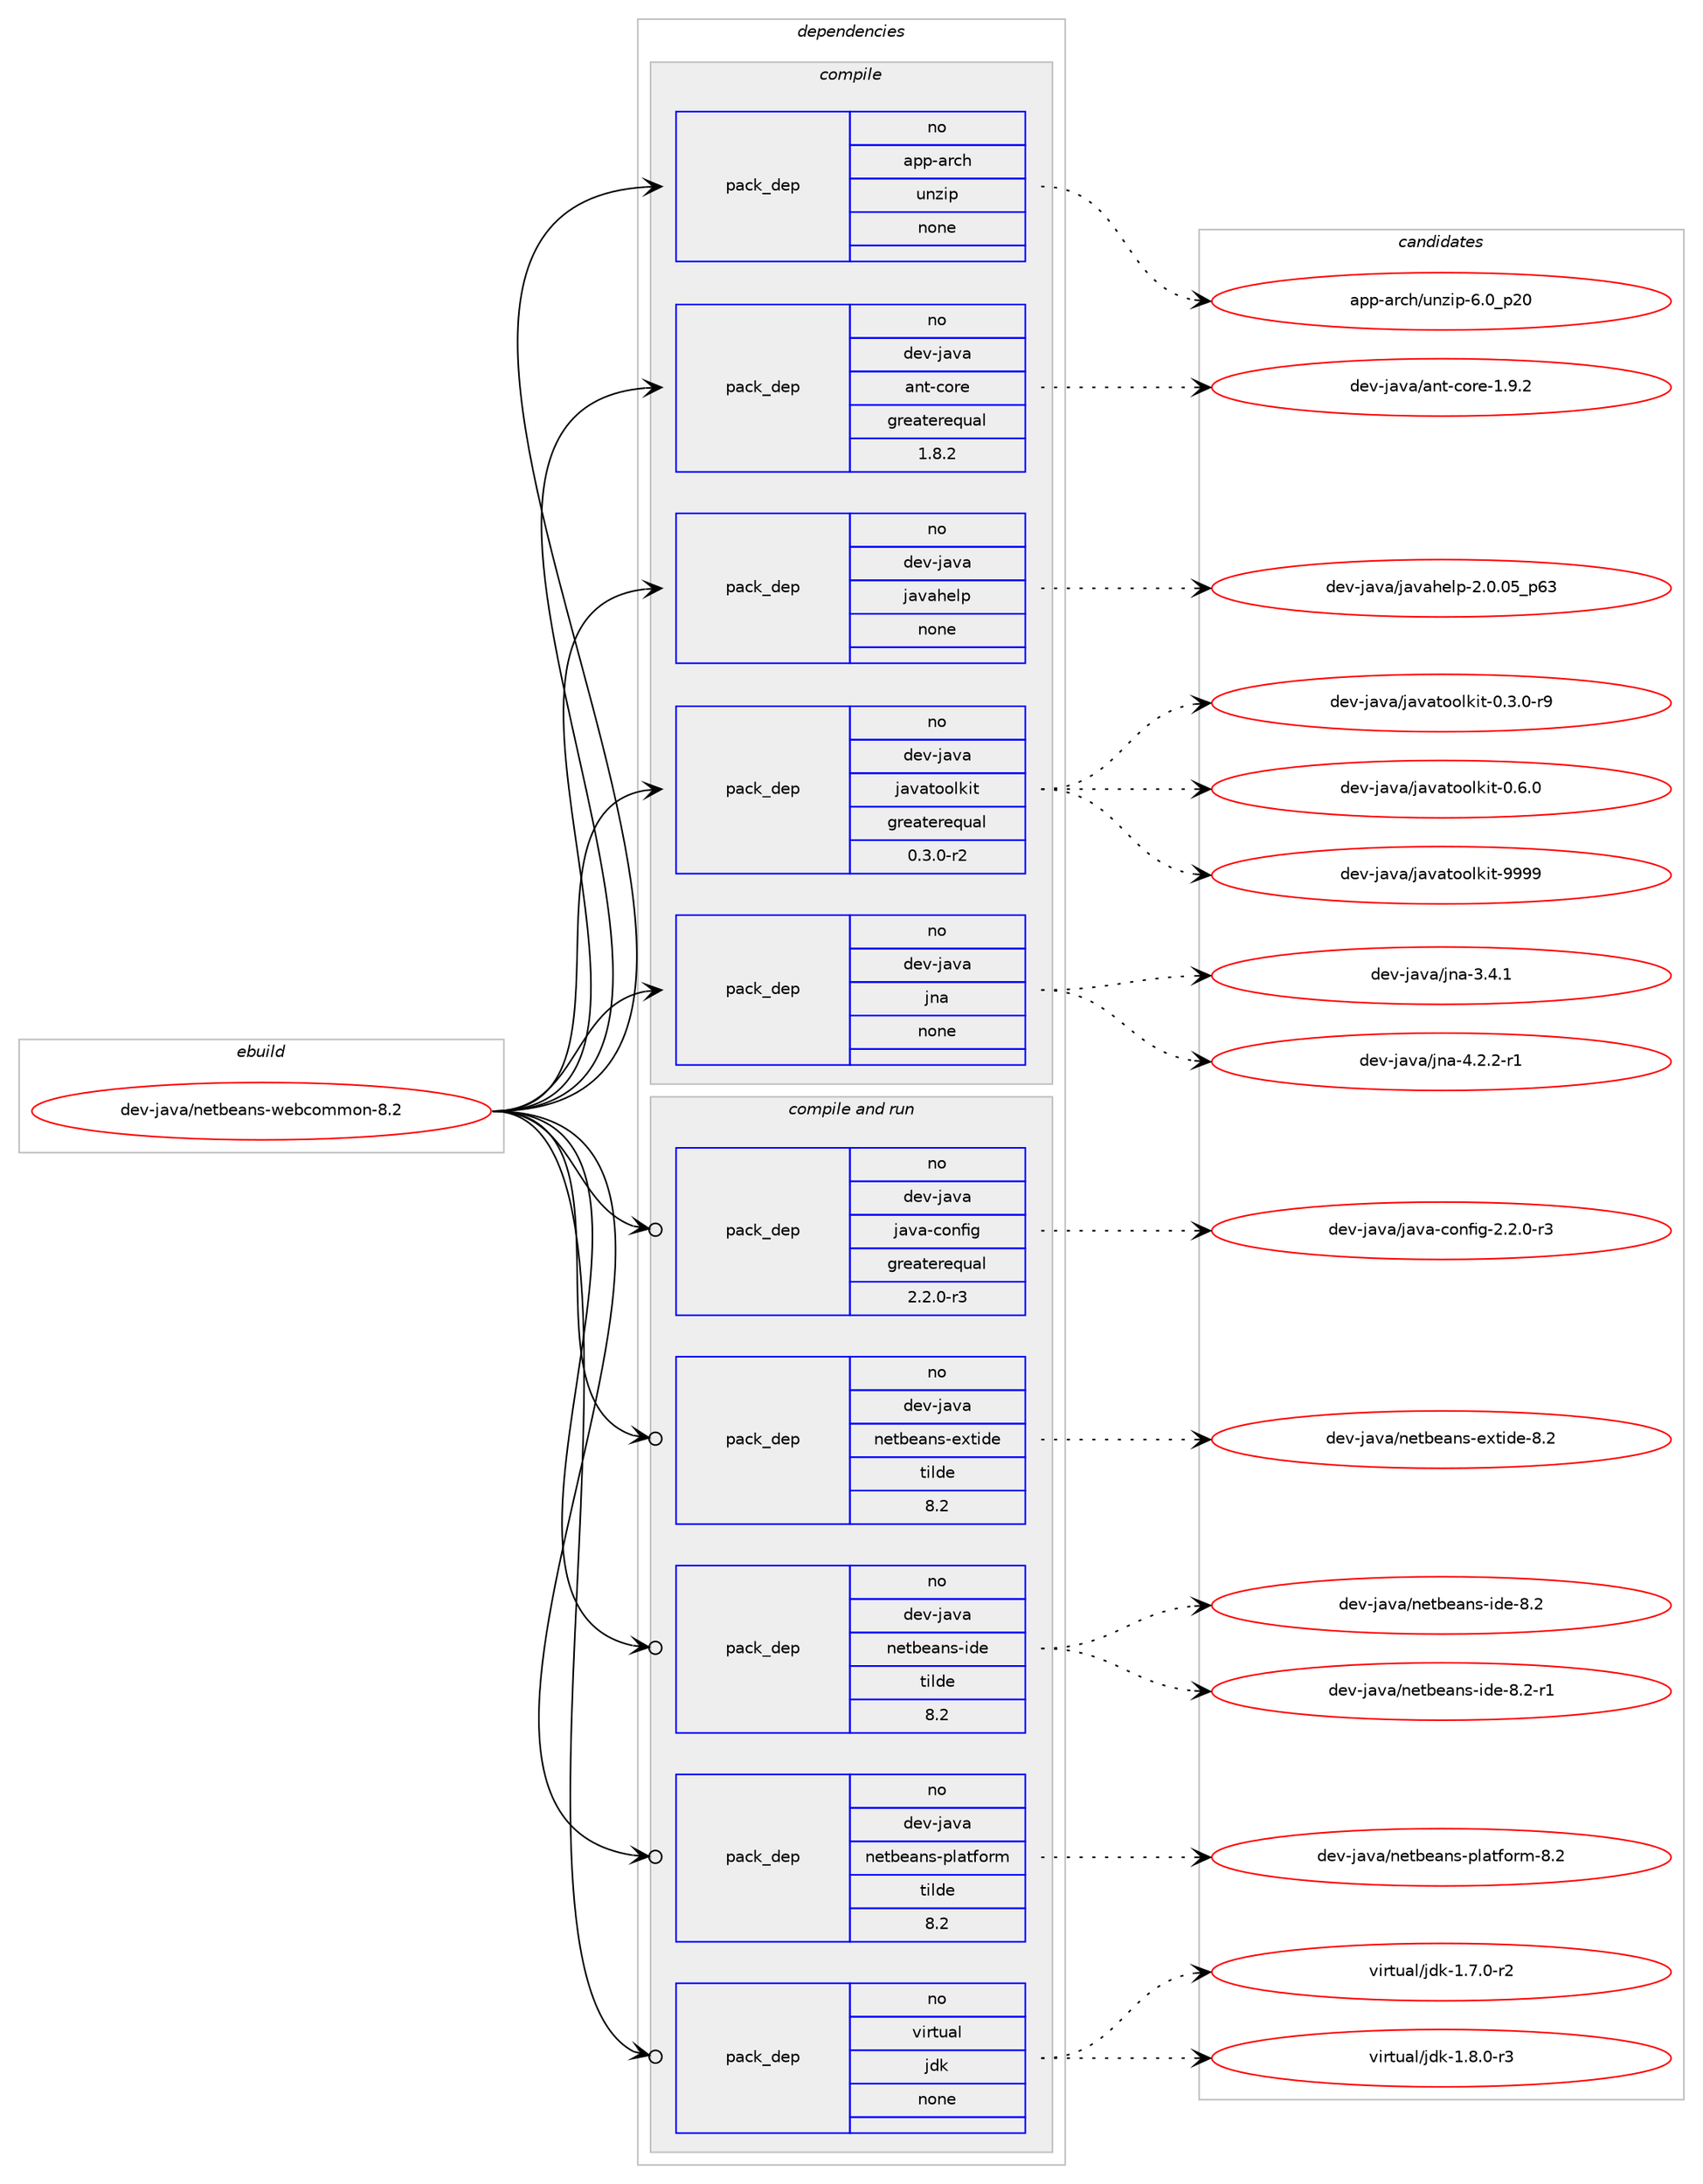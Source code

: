 digraph prolog {

# *************
# Graph options
# *************

newrank=true;
concentrate=true;
compound=true;
graph [rankdir=LR,fontname=Helvetica,fontsize=10,ranksep=1.5];#, ranksep=2.5, nodesep=0.2];
edge  [arrowhead=vee];
node  [fontname=Helvetica,fontsize=10];

# **********
# The ebuild
# **********

subgraph cluster_leftcol {
color=gray;
rank=same;
label=<<i>ebuild</i>>;
id [label="dev-java/netbeans-webcommon-8.2", color=red, width=4, href="../dev-java/netbeans-webcommon-8.2.svg"];
}

# ****************
# The dependencies
# ****************

subgraph cluster_midcol {
color=gray;
label=<<i>dependencies</i>>;
subgraph cluster_compile {
fillcolor="#eeeeee";
style=filled;
label=<<i>compile</i>>;
subgraph pack78370 {
dependency103804 [label=<<TABLE BORDER="0" CELLBORDER="1" CELLSPACING="0" CELLPADDING="4" WIDTH="220"><TR><TD ROWSPAN="6" CELLPADDING="30">pack_dep</TD></TR><TR><TD WIDTH="110">no</TD></TR><TR><TD>app-arch</TD></TR><TR><TD>unzip</TD></TR><TR><TD>none</TD></TR><TR><TD></TD></TR></TABLE>>, shape=none, color=blue];
}
id:e -> dependency103804:w [weight=20,style="solid",arrowhead="vee"];
subgraph pack78371 {
dependency103805 [label=<<TABLE BORDER="0" CELLBORDER="1" CELLSPACING="0" CELLPADDING="4" WIDTH="220"><TR><TD ROWSPAN="6" CELLPADDING="30">pack_dep</TD></TR><TR><TD WIDTH="110">no</TD></TR><TR><TD>dev-java</TD></TR><TR><TD>ant-core</TD></TR><TR><TD>greaterequal</TD></TR><TR><TD>1.8.2</TD></TR></TABLE>>, shape=none, color=blue];
}
id:e -> dependency103805:w [weight=20,style="solid",arrowhead="vee"];
subgraph pack78372 {
dependency103806 [label=<<TABLE BORDER="0" CELLBORDER="1" CELLSPACING="0" CELLPADDING="4" WIDTH="220"><TR><TD ROWSPAN="6" CELLPADDING="30">pack_dep</TD></TR><TR><TD WIDTH="110">no</TD></TR><TR><TD>dev-java</TD></TR><TR><TD>javahelp</TD></TR><TR><TD>none</TD></TR><TR><TD></TD></TR></TABLE>>, shape=none, color=blue];
}
id:e -> dependency103806:w [weight=20,style="solid",arrowhead="vee"];
subgraph pack78373 {
dependency103807 [label=<<TABLE BORDER="0" CELLBORDER="1" CELLSPACING="0" CELLPADDING="4" WIDTH="220"><TR><TD ROWSPAN="6" CELLPADDING="30">pack_dep</TD></TR><TR><TD WIDTH="110">no</TD></TR><TR><TD>dev-java</TD></TR><TR><TD>javatoolkit</TD></TR><TR><TD>greaterequal</TD></TR><TR><TD>0.3.0-r2</TD></TR></TABLE>>, shape=none, color=blue];
}
id:e -> dependency103807:w [weight=20,style="solid",arrowhead="vee"];
subgraph pack78374 {
dependency103808 [label=<<TABLE BORDER="0" CELLBORDER="1" CELLSPACING="0" CELLPADDING="4" WIDTH="220"><TR><TD ROWSPAN="6" CELLPADDING="30">pack_dep</TD></TR><TR><TD WIDTH="110">no</TD></TR><TR><TD>dev-java</TD></TR><TR><TD>jna</TD></TR><TR><TD>none</TD></TR><TR><TD></TD></TR></TABLE>>, shape=none, color=blue];
}
id:e -> dependency103808:w [weight=20,style="solid",arrowhead="vee"];
}
subgraph cluster_compileandrun {
fillcolor="#eeeeee";
style=filled;
label=<<i>compile and run</i>>;
subgraph pack78375 {
dependency103809 [label=<<TABLE BORDER="0" CELLBORDER="1" CELLSPACING="0" CELLPADDING="4" WIDTH="220"><TR><TD ROWSPAN="6" CELLPADDING="30">pack_dep</TD></TR><TR><TD WIDTH="110">no</TD></TR><TR><TD>dev-java</TD></TR><TR><TD>java-config</TD></TR><TR><TD>greaterequal</TD></TR><TR><TD>2.2.0-r3</TD></TR></TABLE>>, shape=none, color=blue];
}
id:e -> dependency103809:w [weight=20,style="solid",arrowhead="odotvee"];
subgraph pack78376 {
dependency103810 [label=<<TABLE BORDER="0" CELLBORDER="1" CELLSPACING="0" CELLPADDING="4" WIDTH="220"><TR><TD ROWSPAN="6" CELLPADDING="30">pack_dep</TD></TR><TR><TD WIDTH="110">no</TD></TR><TR><TD>dev-java</TD></TR><TR><TD>netbeans-extide</TD></TR><TR><TD>tilde</TD></TR><TR><TD>8.2</TD></TR></TABLE>>, shape=none, color=blue];
}
id:e -> dependency103810:w [weight=20,style="solid",arrowhead="odotvee"];
subgraph pack78377 {
dependency103811 [label=<<TABLE BORDER="0" CELLBORDER="1" CELLSPACING="0" CELLPADDING="4" WIDTH="220"><TR><TD ROWSPAN="6" CELLPADDING="30">pack_dep</TD></TR><TR><TD WIDTH="110">no</TD></TR><TR><TD>dev-java</TD></TR><TR><TD>netbeans-ide</TD></TR><TR><TD>tilde</TD></TR><TR><TD>8.2</TD></TR></TABLE>>, shape=none, color=blue];
}
id:e -> dependency103811:w [weight=20,style="solid",arrowhead="odotvee"];
subgraph pack78378 {
dependency103812 [label=<<TABLE BORDER="0" CELLBORDER="1" CELLSPACING="0" CELLPADDING="4" WIDTH="220"><TR><TD ROWSPAN="6" CELLPADDING="30">pack_dep</TD></TR><TR><TD WIDTH="110">no</TD></TR><TR><TD>dev-java</TD></TR><TR><TD>netbeans-platform</TD></TR><TR><TD>tilde</TD></TR><TR><TD>8.2</TD></TR></TABLE>>, shape=none, color=blue];
}
id:e -> dependency103812:w [weight=20,style="solid",arrowhead="odotvee"];
subgraph pack78379 {
dependency103813 [label=<<TABLE BORDER="0" CELLBORDER="1" CELLSPACING="0" CELLPADDING="4" WIDTH="220"><TR><TD ROWSPAN="6" CELLPADDING="30">pack_dep</TD></TR><TR><TD WIDTH="110">no</TD></TR><TR><TD>virtual</TD></TR><TR><TD>jdk</TD></TR><TR><TD>none</TD></TR><TR><TD></TD></TR></TABLE>>, shape=none, color=blue];
}
id:e -> dependency103813:w [weight=20,style="solid",arrowhead="odotvee"];
}
subgraph cluster_run {
fillcolor="#eeeeee";
style=filled;
label=<<i>run</i>>;
}
}

# **************
# The candidates
# **************

subgraph cluster_choices {
rank=same;
color=gray;
label=<<i>candidates</i>>;

subgraph choice78370 {
color=black;
nodesep=1;
choice971121124597114991044711711012210511245544648951125048 [label="app-arch/unzip-6.0_p20", color=red, width=4,href="../app-arch/unzip-6.0_p20.svg"];
dependency103804:e -> choice971121124597114991044711711012210511245544648951125048:w [style=dotted,weight="100"];
}
subgraph choice78371 {
color=black;
nodesep=1;
choice10010111845106971189747971101164599111114101454946574650 [label="dev-java/ant-core-1.9.2", color=red, width=4,href="../dev-java/ant-core-1.9.2.svg"];
dependency103805:e -> choice10010111845106971189747971101164599111114101454946574650:w [style=dotted,weight="100"];
}
subgraph choice78372 {
color=black;
nodesep=1;
choice10010111845106971189747106971189710410110811245504648464853951125451 [label="dev-java/javahelp-2.0.05_p63", color=red, width=4,href="../dev-java/javahelp-2.0.05_p63.svg"];
dependency103806:e -> choice10010111845106971189747106971189710410110811245504648464853951125451:w [style=dotted,weight="100"];
}
subgraph choice78373 {
color=black;
nodesep=1;
choice1001011184510697118974710697118971161111111081071051164548465146484511457 [label="dev-java/javatoolkit-0.3.0-r9", color=red, width=4,href="../dev-java/javatoolkit-0.3.0-r9.svg"];
choice100101118451069711897471069711897116111111108107105116454846544648 [label="dev-java/javatoolkit-0.6.0", color=red, width=4,href="../dev-java/javatoolkit-0.6.0.svg"];
choice1001011184510697118974710697118971161111111081071051164557575757 [label="dev-java/javatoolkit-9999", color=red, width=4,href="../dev-java/javatoolkit-9999.svg"];
dependency103807:e -> choice1001011184510697118974710697118971161111111081071051164548465146484511457:w [style=dotted,weight="100"];
dependency103807:e -> choice100101118451069711897471069711897116111111108107105116454846544648:w [style=dotted,weight="100"];
dependency103807:e -> choice1001011184510697118974710697118971161111111081071051164557575757:w [style=dotted,weight="100"];
}
subgraph choice78374 {
color=black;
nodesep=1;
choice1001011184510697118974710611097455146524649 [label="dev-java/jna-3.4.1", color=red, width=4,href="../dev-java/jna-3.4.1.svg"];
choice10010111845106971189747106110974552465046504511449 [label="dev-java/jna-4.2.2-r1", color=red, width=4,href="../dev-java/jna-4.2.2-r1.svg"];
dependency103808:e -> choice1001011184510697118974710611097455146524649:w [style=dotted,weight="100"];
dependency103808:e -> choice10010111845106971189747106110974552465046504511449:w [style=dotted,weight="100"];
}
subgraph choice78375 {
color=black;
nodesep=1;
choice10010111845106971189747106971189745991111101021051034550465046484511451 [label="dev-java/java-config-2.2.0-r3", color=red, width=4,href="../dev-java/java-config-2.2.0-r3.svg"];
dependency103809:e -> choice10010111845106971189747106971189745991111101021051034550465046484511451:w [style=dotted,weight="100"];
}
subgraph choice78376 {
color=black;
nodesep=1;
choice1001011184510697118974711010111698101971101154510112011610510010145564650 [label="dev-java/netbeans-extide-8.2", color=red, width=4,href="../dev-java/netbeans-extide-8.2.svg"];
dependency103810:e -> choice1001011184510697118974711010111698101971101154510112011610510010145564650:w [style=dotted,weight="100"];
}
subgraph choice78377 {
color=black;
nodesep=1;
choice1001011184510697118974711010111698101971101154510510010145564650 [label="dev-java/netbeans-ide-8.2", color=red, width=4,href="../dev-java/netbeans-ide-8.2.svg"];
choice10010111845106971189747110101116981019711011545105100101455646504511449 [label="dev-java/netbeans-ide-8.2-r1", color=red, width=4,href="../dev-java/netbeans-ide-8.2-r1.svg"];
dependency103811:e -> choice1001011184510697118974711010111698101971101154510510010145564650:w [style=dotted,weight="100"];
dependency103811:e -> choice10010111845106971189747110101116981019711011545105100101455646504511449:w [style=dotted,weight="100"];
}
subgraph choice78378 {
color=black;
nodesep=1;
choice100101118451069711897471101011169810197110115451121089711610211111410945564650 [label="dev-java/netbeans-platform-8.2", color=red, width=4,href="../dev-java/netbeans-platform-8.2.svg"];
dependency103812:e -> choice100101118451069711897471101011169810197110115451121089711610211111410945564650:w [style=dotted,weight="100"];
}
subgraph choice78379 {
color=black;
nodesep=1;
choice11810511411611797108471061001074549465546484511450 [label="virtual/jdk-1.7.0-r2", color=red, width=4,href="../virtual/jdk-1.7.0-r2.svg"];
choice11810511411611797108471061001074549465646484511451 [label="virtual/jdk-1.8.0-r3", color=red, width=4,href="../virtual/jdk-1.8.0-r3.svg"];
dependency103813:e -> choice11810511411611797108471061001074549465546484511450:w [style=dotted,weight="100"];
dependency103813:e -> choice11810511411611797108471061001074549465646484511451:w [style=dotted,weight="100"];
}
}

}
